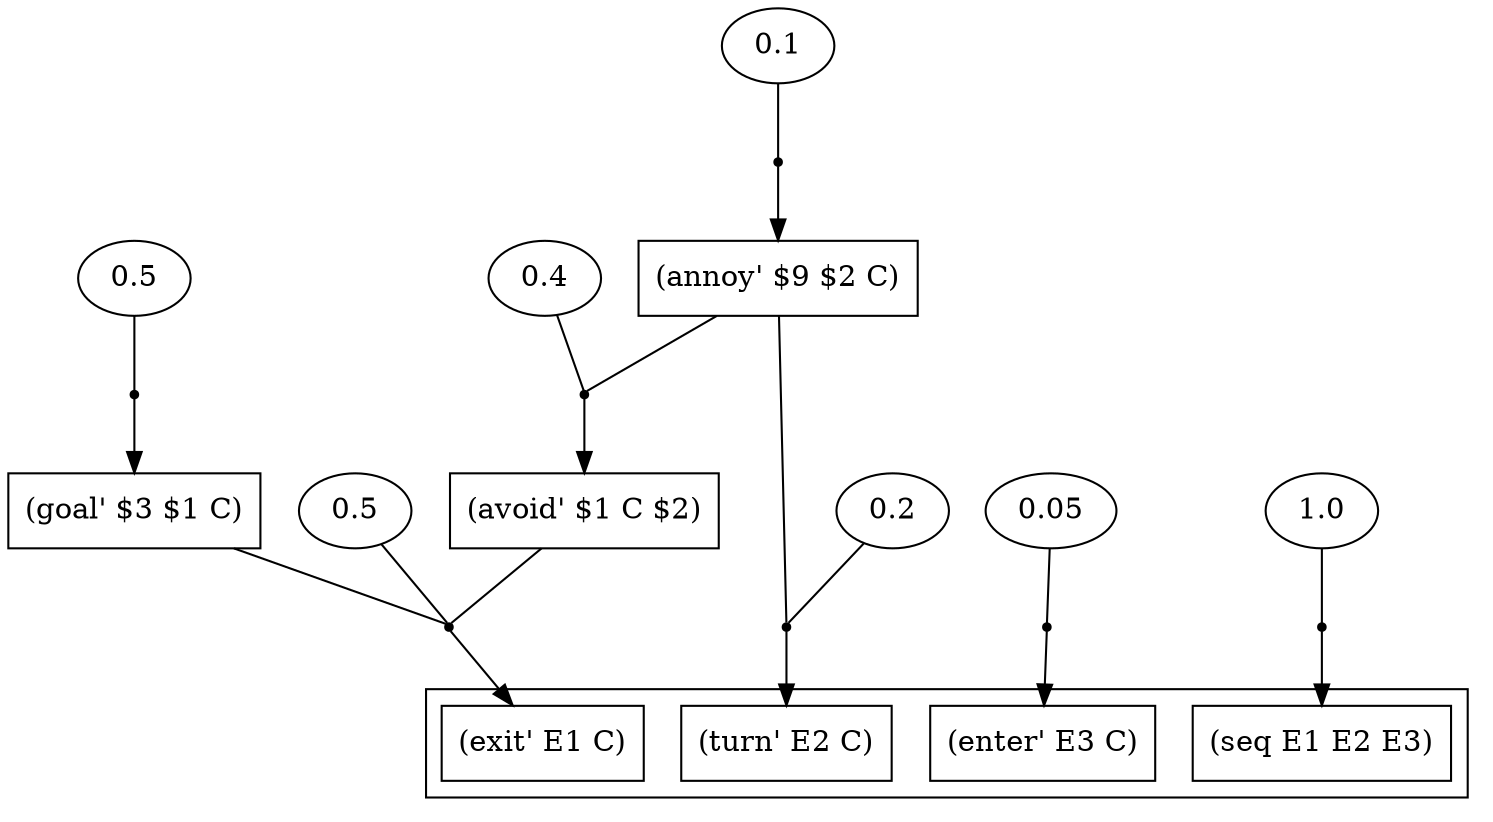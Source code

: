 digraph proof {
 graph [rankdir="TB"]
  e0 [label="0.5"];
  e1 [label="0.4"];
  e2 [label="0.5"];
  e3 [label="0.1"];
  e4 [label="0.2"];
  e5 [label="0.05"];
  e6 [label="1.0"];
  i0 [shape=box label="(avoid' $1 C $2)"];
  i1 [shape=box label="(goal' $3 $1 C)"];
  i2 [shape=box label="(annoy' $9 $2 C)"];
  r0 [shape=point];
  r0 -> o0
  i0 -> r0 [arrowhead=none]
  i1 -> r0 [arrowhead=none]
  e0 -> r0 [arrowhead=none]
  r1 [shape=point];
  r1 -> i0
  i2 -> r1 [arrowhead=none]
  e1 -> r1 [arrowhead=none]
  r2 [shape=point];
  r2 -> i1
  e2 -> r2 [arrowhead=none]
  r3 [shape=point];
  r3 -> i2
  e3 -> r3 [arrowhead=none]
  r4 [shape=point];
  r4 -> o1
  i2 -> r4 [arrowhead=none]
  e4 -> r4 [arrowhead=none]
  r5 [shape=point];
  r5 -> o2
  e5 -> r5 [arrowhead=none]
  r6 [shape=point];
  r6 -> o3
  e6 -> r6 [arrowhead=none]
 subgraph cluster {  o0 [shape=box label="(exit' E1 C)"];
  o1 [shape=box label="(turn' E2 C)"];
  o2 [shape=box label="(enter' E3 C)"];
  o3 [shape=box label="(seq E1 E2 E3)"];
 }
}

